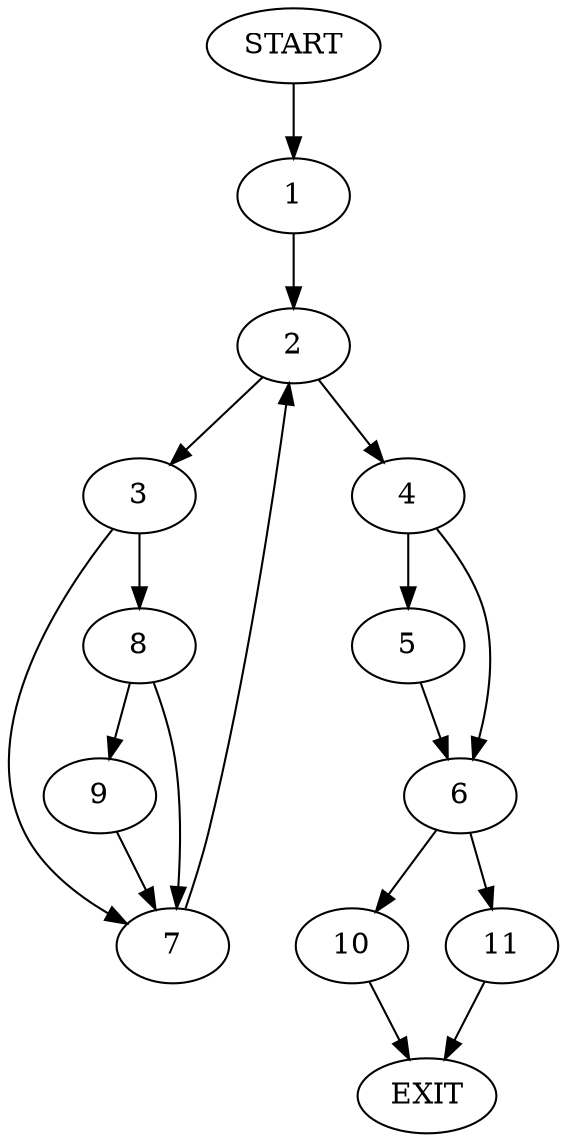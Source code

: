 digraph {
0 [label="START"]
12 [label="EXIT"]
0 -> 1
1 -> 2
2 -> 3
2 -> 4
4 -> 5
4 -> 6
3 -> 7
3 -> 8
8 -> 7
8 -> 9
7 -> 2
9 -> 7
5 -> 6
6 -> 10
6 -> 11
11 -> 12
10 -> 12
}
